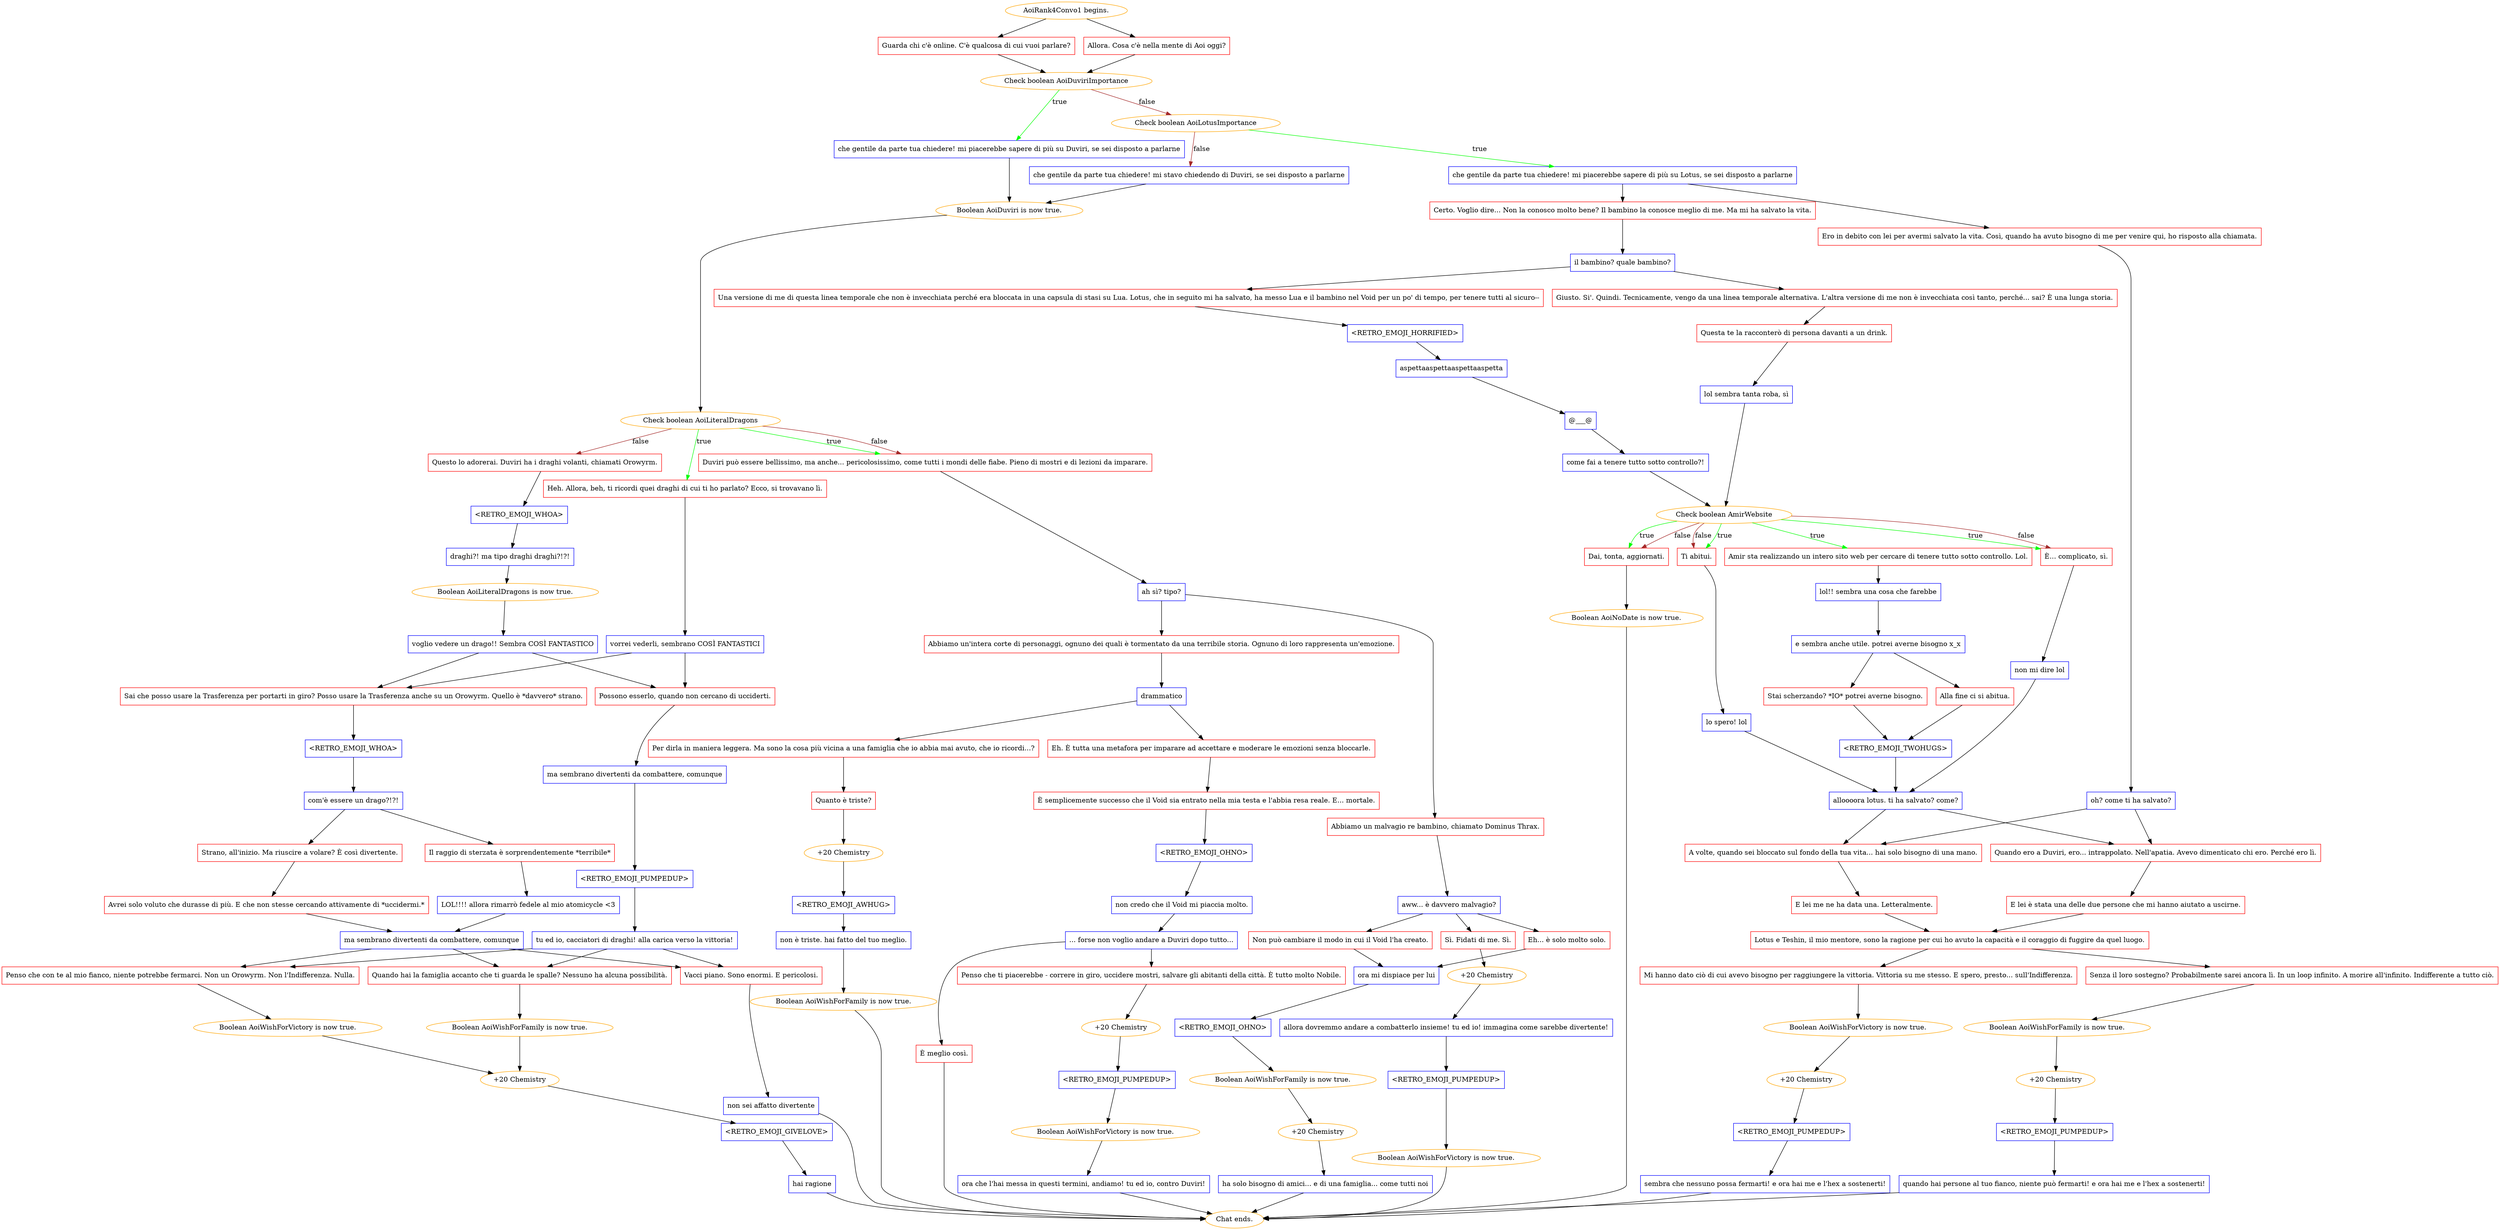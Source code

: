 digraph {
	"AoiRank4Convo1 begins." [color=orange];
		"AoiRank4Convo1 begins." -> j2110373609;
		"AoiRank4Convo1 begins." -> j2743626571;
	j2110373609 [label="Guarda chi c'è online. C'è qualcosa di cui vuoi parlare?",shape=box,color=red];
		j2110373609 -> j1809401539;
	j2743626571 [label="Allora. Cosa c'è nella mente di Aoi oggi?",shape=box,color=red];
		j2743626571 -> j1809401539;
	j1809401539 [label="Check boolean AoiDuviriImportance",color=orange];
		j1809401539 -> j1983185555 [label=true,color=green];
		j1809401539 -> j154481637 [label=false,color=brown];
	j1983185555 [label="che gentile da parte tua chiedere! mi piacerebbe sapere di più su Duviri, se sei disposto a parlarne",shape=box,color=blue];
		j1983185555 -> j2368671069;
	j154481637 [label="Check boolean AoiLotusImportance",color=orange];
		j154481637 -> j2055335103 [label=true,color=green];
		j154481637 -> j867249113 [label=false,color=brown];
	j2368671069 [label="Boolean AoiDuviri is now true.",color=orange];
		j2368671069 -> j3275037065;
	j2055335103 [label="che gentile da parte tua chiedere! mi piacerebbe sapere di più su Lotus, se sei disposto a parlarne",shape=box,color=blue];
		j2055335103 -> j1658916952;
		j2055335103 -> j403721457;
	j867249113 [label="che gentile da parte tua chiedere! mi stavo chiedendo di Duviri, se sei disposto a parlarne",shape=box,color=blue];
		j867249113 -> j2368671069;
	j3275037065 [label="Check boolean AoiLiteralDragons",color=orange];
		j3275037065 -> j800781597 [label=true,color=green];
		j3275037065 -> j1654940319 [label=true,color=green];
		j3275037065 -> j3278883325 [label=false,color=brown];
		j3275037065 -> j1654940319 [label=false,color=brown];
	j1658916952 [label="Certo. Voglio dire... Non la conosco molto bene? Il bambino la conosce meglio di me. Ma mi ha salvato la vita.",shape=box,color=red];
		j1658916952 -> j2100381458;
	j403721457 [label="Ero in debito con lei per avermi salvato la vita. Così, quando ha avuto bisogno di me per venire qui, ho risposto alla chiamata.",shape=box,color=red];
		j403721457 -> j2549210946;
	j800781597 [label="Heh. Allora, beh, ti ricordi quei draghi di cui ti ho parlato? Ecco, si trovavano lì.",shape=box,color=red];
		j800781597 -> j3612795297;
	j1654940319 [label="Duviri può essere bellissimo, ma anche... pericolosissimo, come tutti i mondi delle fiabe. Pieno di mostri e di lezioni da imparare.",shape=box,color=red];
		j1654940319 -> j344083696;
	j3278883325 [label="Questo lo adorerai. Duviri ha i draghi volanti, chiamati Orowyrm.",shape=box,color=red];
		j3278883325 -> j445176401;
	j2100381458 [label="il bambino? quale bambino?",shape=box,color=blue];
		j2100381458 -> j146152882;
		j2100381458 -> j3183679170;
	j2549210946 [label="oh? come ti ha salvato?",shape=box,color=blue];
		j2549210946 -> j491313439;
		j2549210946 -> j3064211878;
	j3612795297 [label="vorrei vederli, sembrano COSÌ FANTASTICI",shape=box,color=blue];
		j3612795297 -> j4292112878;
		j3612795297 -> j1002161370;
	j344083696 [label="ah sì? tipo?",shape=box,color=blue];
		j344083696 -> j758137883;
		j344083696 -> j260208788;
	j445176401 [label="<RETRO_EMOJI_WHOA>",shape=box,color=blue];
		j445176401 -> j2936069646;
	j146152882 [label="Una versione di me di questa linea temporale che non è invecchiata perché era bloccata in una capsula di stasi su Lua. Lotus, che in seguito mi ha salvato, ha messo Lua e il bambino nel Void per un po' di tempo, per tenere tutti al sicuro--",shape=box,color=red];
		j146152882 -> j3920620977;
	j3183679170 [label="Giusto. Si'. Quindi. Tecnicamente, vengo da una linea temporale alternativa. L'altra versione di me non è invecchiata così tanto, perché... sai? È una lunga storia.",shape=box,color=red];
		j3183679170 -> j698564631;
	j491313439 [label="Quando ero a Duviri, ero... intrappolato. Nell'apatia. Avevo dimenticato chi ero. Perché ero lì.",shape=box,color=red];
		j491313439 -> j745692875;
	j3064211878 [label="A volte, quando sei bloccato sul fondo della tua vita... hai solo bisogno di una mano.",shape=box,color=red];
		j3064211878 -> j2346669168;
	j4292112878 [label="Sai che posso usare la Trasferenza per portarti in giro? Posso usare la Trasferenza anche su un Orowyrm. Quello è *davvero* strano.",shape=box,color=red];
		j4292112878 -> j3188530160;
	j1002161370 [label="Possono esserlo, quando non cercano di ucciderti.",shape=box,color=red];
		j1002161370 -> j1785909760;
	j758137883 [label="Abbiamo un malvagio re bambino, chiamato Dominus Thrax.",shape=box,color=red];
		j758137883 -> j1205274156;
	j260208788 [label="Abbiamo un'intera corte di personaggi, ognuno dei quali è tormentato da una terribile storia. Ognuno di loro rappresenta un'emozione.",shape=box,color=red];
		j260208788 -> j3836031112;
	j2936069646 [label="draghi?! ma tipo draghi draghi?!?!",shape=box,color=blue];
		j2936069646 -> j1870091630;
	j3920620977 [label="<RETRO_EMOJI_HORRIFIED>",shape=box,color=blue];
		j3920620977 -> j25616014;
	j698564631 [label="Questa te la racconterò di persona davanti a un drink.",shape=box,color=red];
		j698564631 -> j2214955669;
	j745692875 [label="E lei è stata una delle due persone che mi hanno aiutato a uscirne.",shape=box,color=red];
		j745692875 -> j545588375;
	j2346669168 [label="E lei me ne ha data una. Letteralmente.",shape=box,color=red];
		j2346669168 -> j545588375;
	j3188530160 [label="<RETRO_EMOJI_WHOA>",shape=box,color=blue];
		j3188530160 -> j2965798318;
	j1785909760 [label="ma sembrano divertenti da combattere, comunque",shape=box,color=blue];
		j1785909760 -> j2489877607;
	j1205274156 [label="aww... è davvero malvagio?",shape=box,color=blue];
		j1205274156 -> j4000937583;
		j1205274156 -> j3878921749;
		j1205274156 -> j423668331;
	j3836031112 [label="drammatico",shape=box,color=blue];
		j3836031112 -> j3667659908;
		j3836031112 -> j2694501009;
	j1870091630 [label="Boolean AoiLiteralDragons is now true.",color=orange];
		j1870091630 -> j1510611179;
	j25616014 [label="aspettaaspettaaspettaaspetta",shape=box,color=blue];
		j25616014 -> j734099710;
	j2214955669 [label="lol sembra tanta roba, sì",shape=box,color=blue];
		j2214955669 -> j3403710368;
	j545588375 [label="Lotus e Teshin, il mio mentore, sono la ragione per cui ho avuto la capacità e il coraggio di fuggire da quel luogo.",shape=box,color=red];
		j545588375 -> j3996266334;
		j545588375 -> j3609805049;
	j2965798318 [label="com'è essere un drago?!?!",shape=box,color=blue];
		j2965798318 -> j3015477530;
		j2965798318 -> j825518961;
	j2489877607 [label="<RETRO_EMOJI_PUMPEDUP>",shape=box,color=blue];
		j2489877607 -> j1687733691;
	j4000937583 [label="Sì. Fidati di me. Sì.",shape=box,color=red];
		j4000937583 -> j638055374;
	j3878921749 [label="Eh... è solo molto solo.",shape=box,color=red];
		j3878921749 -> j4165457889;
	j423668331 [label="Non può cambiare il modo in cui il Void l'ha creato.",shape=box,color=red];
		j423668331 -> j4165457889;
	j3667659908 [label="Per dirla in maniera leggera. Ma sono la cosa più vicina a una famiglia che io abbia mai avuto, che io ricordi...?",shape=box,color=red];
		j3667659908 -> j1689357765;
	j2694501009 [label="Eh. È tutta una metafora per imparare ad accettare e moderare le emozioni senza bloccarle.",shape=box,color=red];
		j2694501009 -> j3835363038;
	j1510611179 [label="voglio vedere un drago!! Sembra COSÌ FANTASTICO",shape=box,color=blue];
		j1510611179 -> j4292112878;
		j1510611179 -> j1002161370;
	j734099710 [label="@___@",shape=box,color=blue];
		j734099710 -> j3977067576;
	j3403710368 [label="Check boolean AmirWebsite",color=orange];
		j3403710368 -> j3629666567 [label=true,color=green];
		j3403710368 -> j748226653 [label=true,color=green];
		j3403710368 -> j575136518 [label=true,color=green];
		j3403710368 -> j3499231272 [label=true,color=green];
		j3403710368 -> j748226653 [label=false,color=brown];
		j3403710368 -> j575136518 [label=false,color=brown];
		j3403710368 -> j3499231272 [label=false,color=brown];
	j3996266334 [label="Senza il loro sostegno? Probabilmente sarei ancora lì. In un loop infinito. A morire all'infinito. Indifferente a tutto ciò.",shape=box,color=red];
		j3996266334 -> j4203713835;
	j3609805049 [label="Mi hanno dato ciò di cui avevo bisogno per raggiungere la vittoria. Vittoria su me stesso. E spero, presto... sull'Indifferenza.",shape=box,color=red];
		j3609805049 -> j2966572506;
	j3015477530 [label="Il raggio di sterzata è sorprendentemente *terribile*",shape=box,color=red];
		j3015477530 -> j763972899;
	j825518961 [label="Strano, all'inizio. Ma riuscire a volare? È così divertente.",shape=box,color=red];
		j825518961 -> j2541856832;
	j1687733691 [label="tu ed io, cacciatori di draghi! alla carica verso la vittoria!",shape=box,color=blue];
		j1687733691 -> j586906363;
		j1687733691 -> j1672323501;
		j1687733691 -> j348911544;
	j638055374 [label="+20 Chemistry",color=orange];
		j638055374 -> j4234947327;
	j4165457889 [label="ora mi dispiace per lui",shape=box,color=blue];
		j4165457889 -> j2699628161;
	j1689357765 [label="Quanto è triste?",shape=box,color=red];
		j1689357765 -> j4199006330;
	j3835363038 [label="È semplicemente successo che il Void sia entrato nella mia testa e l'abbia resa reale. E... mortale.",shape=box,color=red];
		j3835363038 -> j3793519595;
	j3977067576 [label="come fai a tenere tutto sotto controllo?!",shape=box,color=blue];
		j3977067576 -> j3403710368;
	j3629666567 [label="Amir sta realizzando un intero sito web per cercare di tenere tutto sotto controllo. Lol.",shape=box,color=red];
		j3629666567 -> j1067422431;
	j748226653 [label="È... complicato, sì.",shape=box,color=red];
		j748226653 -> j2678206325;
	j575136518 [label="Ti abitui.",shape=box,color=red];
		j575136518 -> j3084139562;
	j3499231272 [label="Dai, tonta, aggiornati.",shape=box,color=red];
		j3499231272 -> j2246494386;
	j4203713835 [label="Boolean AoiWishForFamily is now true.",color=orange];
		j4203713835 -> j3980401033;
	j2966572506 [label="Boolean AoiWishForVictory is now true.",color=orange];
		j2966572506 -> j672123270;
	j763972899 [label="LOL!!!! allora rimarrò fedele al mio atomicycle <3",shape=box,color=blue];
		j763972899 -> j2752606824;
	j2541856832 [label="Avrei solo voluto che durasse di più. E che non stesse cercando attivamente di *uccidermi.*",shape=box,color=red];
		j2541856832 -> j2752606824;
	j586906363 [label="Penso che con te al mio fianco, niente potrebbe fermarci. Non un Orowyrm. Non l'Indifferenza. Nulla.",shape=box,color=red];
		j586906363 -> j2333875668;
	j1672323501 [label="Quando hai la famiglia accanto che ti guarda le spalle? Nessuno ha alcuna possibilità.",shape=box,color=red];
		j1672323501 -> j3569105003;
	j348911544 [label="Vacci piano. Sono enormi. E pericolosi.",shape=box,color=red];
		j348911544 -> j3084065826;
	j4234947327 [label="allora dovremmo andare a combatterlo insieme! tu ed io! immagina come sarebbe divertente!",shape=box,color=blue];
		j4234947327 -> j3272168861;
	j2699628161 [label="<RETRO_EMOJI_OHNO>",shape=box,color=blue];
		j2699628161 -> j3960944435;
	j4199006330 [label="+20 Chemistry",color=orange];
		j4199006330 -> j3459477815;
	j3793519595 [label="<RETRO_EMOJI_OHNO>",shape=box,color=blue];
		j3793519595 -> j3540960768;
	j1067422431 [label="lol!! sembra una cosa che farebbe",shape=box,color=blue];
		j1067422431 -> j339812887;
	j2678206325 [label="non mi dire lol",shape=box,color=blue];
		j2678206325 -> j3384554879;
	j3084139562 [label="lo spero! lol",shape=box,color=blue];
		j3084139562 -> j3384554879;
	j2246494386 [label="Boolean AoiNoDate is now true.",color=orange];
		j2246494386 -> "Chat ends.";
	j3980401033 [label="+20 Chemistry",color=orange];
		j3980401033 -> j3607103539;
	j672123270 [label="+20 Chemistry",color=orange];
		j672123270 -> j2083041228;
	j2752606824 [label="ma sembrano divertenti da combattere, comunque",shape=box,color=blue];
		j2752606824 -> j586906363;
		j2752606824 -> j1672323501;
		j2752606824 -> j348911544;
	j2333875668 [label="Boolean AoiWishForVictory is now true.",color=orange];
		j2333875668 -> j3285937448;
	j3569105003 [label="Boolean AoiWishForFamily is now true.",color=orange];
		j3569105003 -> j3285937448;
	j3084065826 [label="non sei affatto divertente",shape=box,color=blue];
		j3084065826 -> "Chat ends.";
	j3272168861 [label="<RETRO_EMOJI_PUMPEDUP>",shape=box,color=blue];
		j3272168861 -> j1215465885;
	j3960944435 [label="Boolean AoiWishForFamily is now true.",color=orange];
		j3960944435 -> j1956218818;
	j3459477815 [label="<RETRO_EMOJI_AWHUG>",shape=box,color=blue];
		j3459477815 -> j80895860;
	j3540960768 [label="non credo che il Void mi piaccia molto.",shape=box,color=blue];
		j3540960768 -> j285317317;
	j339812887 [label="e sembra anche utile. potrei averne bisogno x_x",shape=box,color=blue];
		j339812887 -> j1505548250;
		j339812887 -> j1881220855;
	j3384554879 [label="alloooora lotus. ti ha salvato? come?",shape=box,color=blue];
		j3384554879 -> j491313439;
		j3384554879 -> j3064211878;
	"Chat ends." [color=orange];
	j3607103539 [label="<RETRO_EMOJI_PUMPEDUP>",shape=box,color=blue];
		j3607103539 -> j1485953577;
	j2083041228 [label="<RETRO_EMOJI_PUMPEDUP>",shape=box,color=blue];
		j2083041228 -> j266662443;
	j3285937448 [label="+20 Chemistry",color=orange];
		j3285937448 -> j2760225405;
	j1215465885 [label="Boolean AoiWishForVictory is now true.",color=orange];
		j1215465885 -> "Chat ends.";
	j1956218818 [label="+20 Chemistry",color=orange];
		j1956218818 -> j1788527656;
	j80895860 [label="non è triste. hai fatto del tuo meglio.",shape=box,color=blue];
		j80895860 -> j3844152326;
	j285317317 [label="... forse non voglio andare a Duviri dopo tutto...",shape=box,color=blue];
		j285317317 -> j3833367682;
		j285317317 -> j2803024061;
	j1505548250 [label="Stai scherzando? *IO* potrei averne bisogno.",shape=box,color=red];
		j1505548250 -> j2291632064;
	j1881220855 [label="Alla fine ci si abitua.",shape=box,color=red];
		j1881220855 -> j2291632064;
	j1485953577 [label="quando hai persone al tuo fianco, niente può fermarti! e ora hai me e l'hex a sostenerti!",shape=box,color=blue];
		j1485953577 -> "Chat ends.";
	j266662443 [label="sembra che nessuno possa fermarti! e ora hai me e l'hex a sostenerti!",shape=box,color=blue];
		j266662443 -> "Chat ends.";
	j2760225405 [label="<RETRO_EMOJI_GIVELOVE>",shape=box,color=blue];
		j2760225405 -> j1743962648;
	j1788527656 [label="ha solo bisogno di amici... e di una famiglia... come tutti noi",shape=box,color=blue];
		j1788527656 -> "Chat ends.";
	j3844152326 [label="Boolean AoiWishForFamily is now true.",color=orange];
		j3844152326 -> "Chat ends.";
	j3833367682 [label="È meglio così.",shape=box,color=red];
		j3833367682 -> "Chat ends.";
	j2803024061 [label="Penso che ti piacerebbe - correre in giro, uccidere mostri, salvare gli abitanti della città. È tutto molto Nobile.",shape=box,color=red];
		j2803024061 -> j3759483617;
	j2291632064 [label="<RETRO_EMOJI_TWOHUGS>",shape=box,color=blue];
		j2291632064 -> j3384554879;
	j1743962648 [label="hai ragione",shape=box,color=blue];
		j1743962648 -> "Chat ends.";
	j3759483617 [label="+20 Chemistry",color=orange];
		j3759483617 -> j3998127721;
	j3998127721 [label="<RETRO_EMOJI_PUMPEDUP>",shape=box,color=blue];
		j3998127721 -> j3019260617;
	j3019260617 [label="Boolean AoiWishForVictory is now true.",color=orange];
		j3019260617 -> j4118537738;
	j4118537738 [label="ora che l'hai messa in questi termini, andiamo! tu ed io, contro Duviri!",shape=box,color=blue];
		j4118537738 -> "Chat ends.";
}